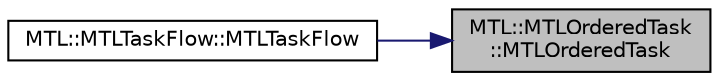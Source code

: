 digraph "MTL::MTLOrderedTask::MTLOrderedTask"
{
 // LATEX_PDF_SIZE
  edge [fontname="Helvetica",fontsize="10",labelfontname="Helvetica",labelfontsize="10"];
  node [fontname="Helvetica",fontsize="10",shape=record];
  rankdir="RL";
  Node1 [label="MTL::MTLOrderedTask\l::MTLOrderedTask",height=0.2,width=0.4,color="black", fillcolor="grey75", style="filled", fontcolor="black",tooltip="Constructor."];
  Node1 -> Node2 [dir="back",color="midnightblue",fontsize="10",style="solid"];
  Node2 [label="MTL::MTLTaskFlow::MTLTaskFlow",height=0.2,width=0.4,color="black", fillcolor="white", style="filled",URL="$d7/d79/classMTL_1_1MTLTaskFlow.html#a5adb68edc5b329d6b053863443eba65a",tooltip="Construct a new MTLTaskFlow object."];
}
